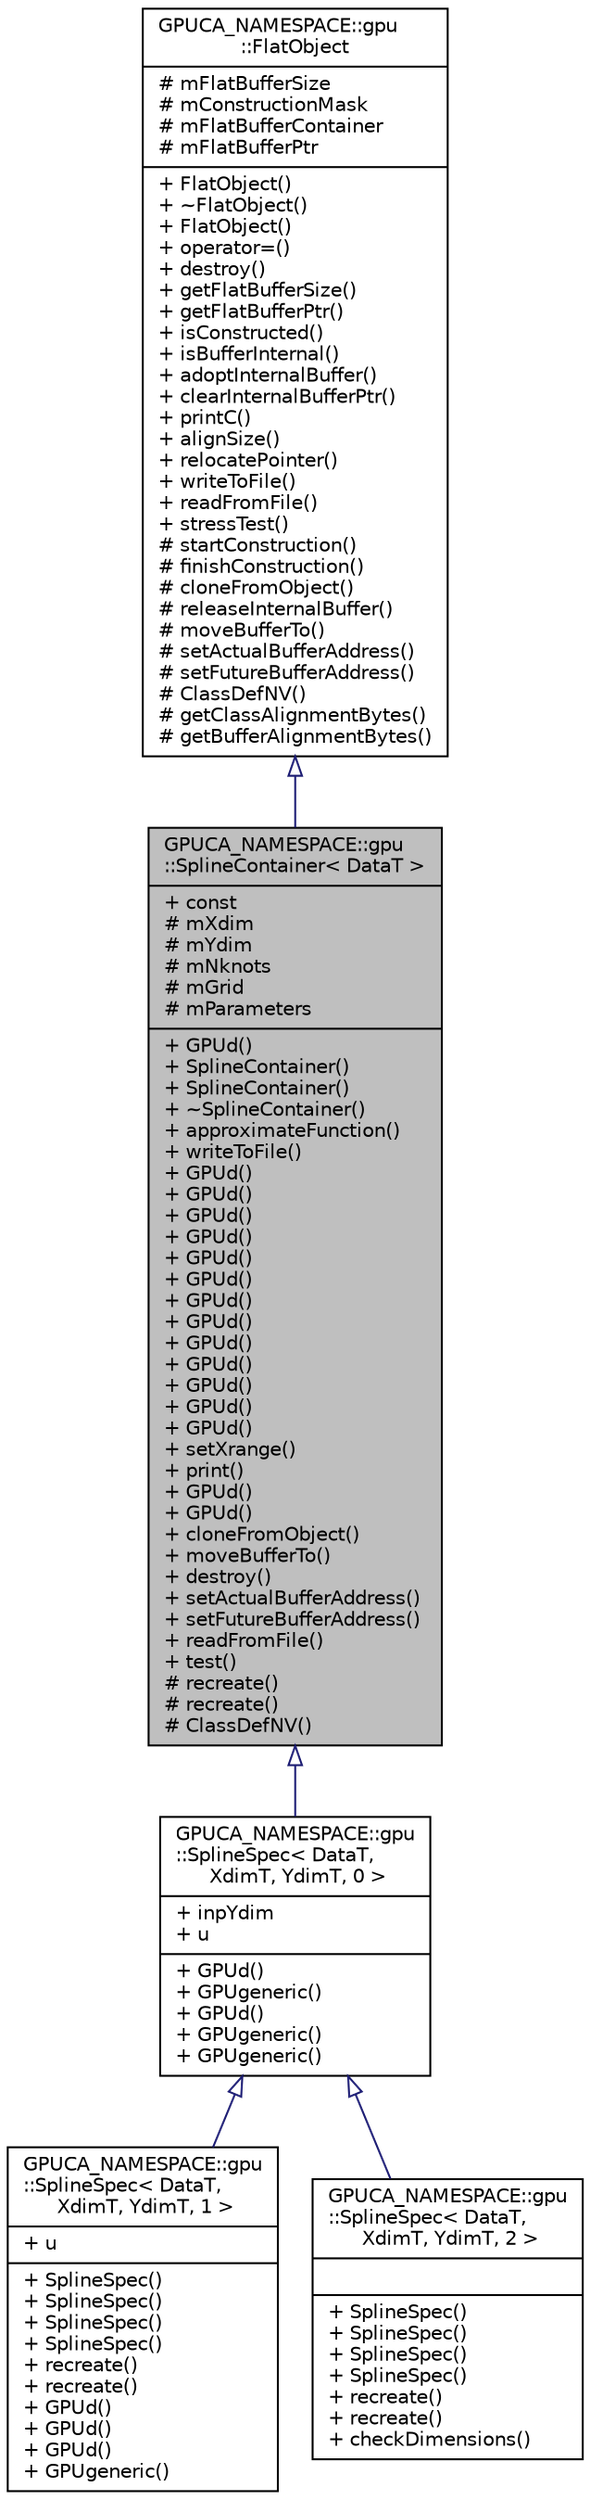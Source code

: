 digraph "GPUCA_NAMESPACE::gpu::SplineContainer&lt; DataT &gt;"
{
 // INTERACTIVE_SVG=YES
  bgcolor="transparent";
  edge [fontname="Helvetica",fontsize="10",labelfontname="Helvetica",labelfontsize="10"];
  node [fontname="Helvetica",fontsize="10",shape=record];
  Node0 [label="{GPUCA_NAMESPACE::gpu\l::SplineContainer\< DataT \>\n|+ const\l# mXdim\l# mYdim\l# mNknots\l# mGrid\l# mParameters\l|+ GPUd()\l+ SplineContainer()\l+ SplineContainer()\l+ ~SplineContainer()\l+ approximateFunction()\l+ writeToFile()\l+ GPUd()\l+ GPUd()\l+ GPUd()\l+ GPUd()\l+ GPUd()\l+ GPUd()\l+ GPUd()\l+ GPUd()\l+ GPUd()\l+ GPUd()\l+ GPUd()\l+ GPUd()\l+ GPUd()\l+ setXrange()\l+ print()\l+ GPUd()\l+ GPUd()\l+ cloneFromObject()\l+ moveBufferTo()\l+ destroy()\l+ setActualBufferAddress()\l+ setFutureBufferAddress()\l+ readFromFile()\l+ test()\l# recreate()\l# recreate()\l# ClassDefNV()\l}",height=0.2,width=0.4,color="black", fillcolor="grey75", style="filled", fontcolor="black"];
  Node1 -> Node0 [dir="back",color="midnightblue",fontsize="10",style="solid",arrowtail="onormal",fontname="Helvetica"];
  Node1 [label="{GPUCA_NAMESPACE::gpu\l::FlatObject\n|# mFlatBufferSize\l# mConstructionMask\l# mFlatBufferContainer\l# mFlatBufferPtr\l|+ FlatObject()\l+ ~FlatObject()\l+ FlatObject()\l+ operator=()\l+ destroy()\l+ getFlatBufferSize()\l+ getFlatBufferPtr()\l+ isConstructed()\l+ isBufferInternal()\l+ adoptInternalBuffer()\l+ clearInternalBufferPtr()\l+ printC()\l+ alignSize()\l+ relocatePointer()\l+ writeToFile()\l+ readFromFile()\l+ stressTest()\l# startConstruction()\l# finishConstruction()\l# cloneFromObject()\l# releaseInternalBuffer()\l# moveBufferTo()\l# setActualBufferAddress()\l# setFutureBufferAddress()\l# ClassDefNV()\l# getClassAlignmentBytes()\l# getBufferAlignmentBytes()\l}",height=0.2,width=0.4,color="black",URL="$dc/d5e/classGPUCA__NAMESPACE_1_1gpu_1_1FlatObject.html",tooltip="GPUCA_GPUCODE. "];
  Node0 -> Node2 [dir="back",color="midnightblue",fontsize="10",style="solid",arrowtail="onormal",fontname="Helvetica"];
  Node2 [label="{GPUCA_NAMESPACE::gpu\l::SplineSpec\< DataT,\l XdimT, YdimT, 0 \>\n|+ inpYdim\l+ u\l|+ GPUd()\l+ GPUgeneric()\l+ GPUd()\l+ GPUgeneric()\l+ GPUgeneric()\l}",height=0.2,width=0.4,color="black",URL="$d0/d0e/classGPUCA__NAMESPACE_1_1gpu_1_1SplineSpec_3_01DataT_00_01XdimT_00_01YdimT_00_010_01_4.html"];
  Node2 -> Node3 [dir="back",color="midnightblue",fontsize="10",style="solid",arrowtail="onormal",fontname="Helvetica"];
  Node3 [label="{GPUCA_NAMESPACE::gpu\l::SplineSpec\< DataT,\l XdimT, YdimT, 1 \>\n|+ u\l|+ SplineSpec()\l+ SplineSpec()\l+ SplineSpec()\l+ SplineSpec()\l+ recreate()\l+ recreate()\l+ GPUd()\l+ GPUd()\l+ GPUd()\l+ GPUgeneric()\l}",height=0.2,width=0.4,color="black",URL="$d8/d65/classGPUCA__NAMESPACE_1_1gpu_1_1SplineSpec_3_01DataT_00_01XdimT_00_01YdimT_00_011_01_4.html"];
  Node2 -> Node4 [dir="back",color="midnightblue",fontsize="10",style="solid",arrowtail="onormal",fontname="Helvetica"];
  Node4 [label="{GPUCA_NAMESPACE::gpu\l::SplineSpec\< DataT,\l XdimT, YdimT, 2 \>\n||+ SplineSpec()\l+ SplineSpec()\l+ SplineSpec()\l+ SplineSpec()\l+ recreate()\l+ recreate()\l+ checkDimensions()\l}",height=0.2,width=0.4,color="black",URL="$d7/de2/classGPUCA__NAMESPACE_1_1gpu_1_1SplineSpec_3_01DataT_00_01XdimT_00_01YdimT_00_012_01_4.html"];
}
